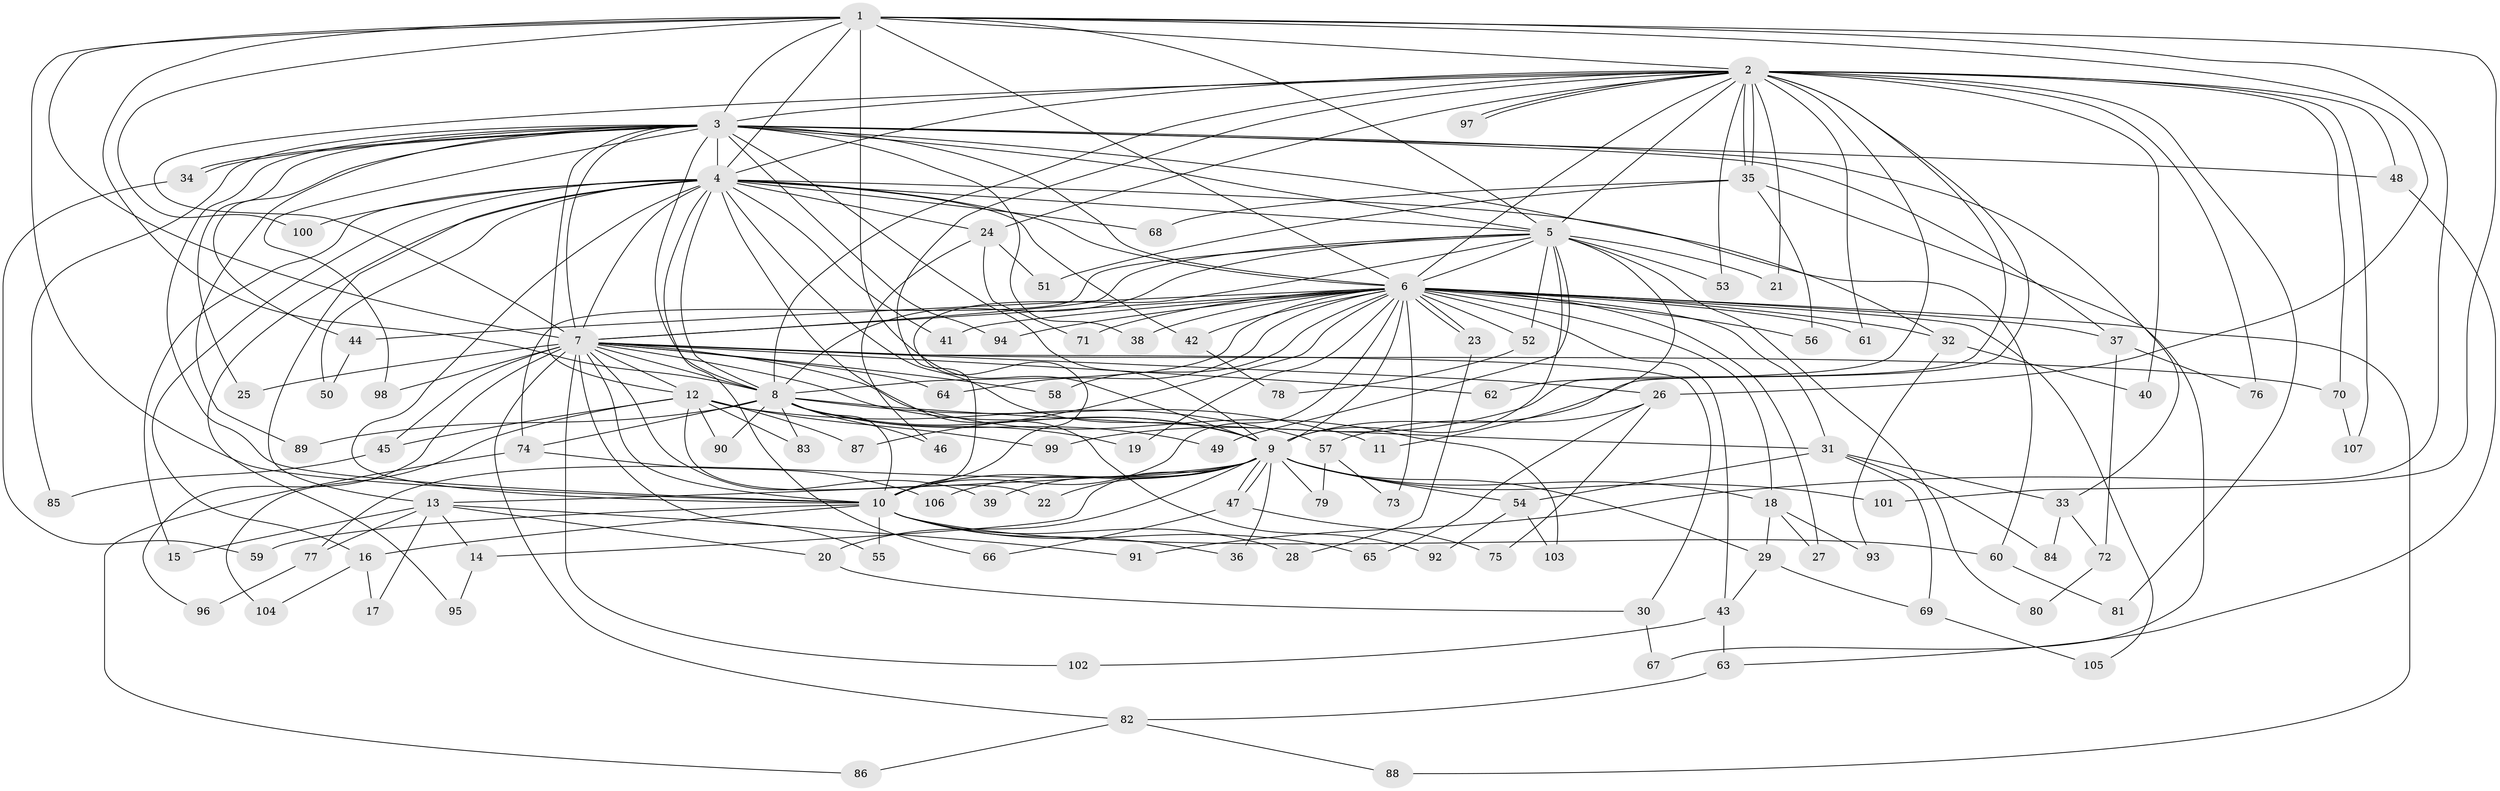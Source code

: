 // coarse degree distribution, {23: 0.023809523809523808, 1: 0.2619047619047619, 2: 0.5, 18: 0.023809523809523808, 9: 0.023809523809523808, 4: 0.07142857142857142, 17: 0.023809523809523808, 3: 0.023809523809523808, 10: 0.023809523809523808, 5: 0.023809523809523808}
// Generated by graph-tools (version 1.1) at 2025/49/03/04/25 21:49:01]
// undirected, 107 vertices, 239 edges
graph export_dot {
graph [start="1"]
  node [color=gray90,style=filled];
  1;
  2;
  3;
  4;
  5;
  6;
  7;
  8;
  9;
  10;
  11;
  12;
  13;
  14;
  15;
  16;
  17;
  18;
  19;
  20;
  21;
  22;
  23;
  24;
  25;
  26;
  27;
  28;
  29;
  30;
  31;
  32;
  33;
  34;
  35;
  36;
  37;
  38;
  39;
  40;
  41;
  42;
  43;
  44;
  45;
  46;
  47;
  48;
  49;
  50;
  51;
  52;
  53;
  54;
  55;
  56;
  57;
  58;
  59;
  60;
  61;
  62;
  63;
  64;
  65;
  66;
  67;
  68;
  69;
  70;
  71;
  72;
  73;
  74;
  75;
  76;
  77;
  78;
  79;
  80;
  81;
  82;
  83;
  84;
  85;
  86;
  87;
  88;
  89;
  90;
  91;
  92;
  93;
  94;
  95;
  96;
  97;
  98;
  99;
  100;
  101;
  102;
  103;
  104;
  105;
  106;
  107;
  1 -- 2;
  1 -- 3;
  1 -- 4;
  1 -- 5;
  1 -- 6;
  1 -- 7;
  1 -- 8;
  1 -- 9;
  1 -- 10;
  1 -- 26;
  1 -- 91;
  1 -- 100;
  1 -- 101;
  2 -- 3;
  2 -- 4;
  2 -- 5;
  2 -- 6;
  2 -- 7;
  2 -- 8;
  2 -- 9;
  2 -- 10;
  2 -- 21;
  2 -- 24;
  2 -- 35;
  2 -- 35;
  2 -- 40;
  2 -- 48;
  2 -- 53;
  2 -- 61;
  2 -- 62;
  2 -- 70;
  2 -- 76;
  2 -- 81;
  2 -- 97;
  2 -- 97;
  2 -- 99;
  2 -- 107;
  3 -- 4;
  3 -- 5;
  3 -- 6;
  3 -- 7;
  3 -- 8;
  3 -- 9;
  3 -- 10;
  3 -- 12;
  3 -- 25;
  3 -- 32;
  3 -- 33;
  3 -- 34;
  3 -- 34;
  3 -- 37;
  3 -- 38;
  3 -- 44;
  3 -- 48;
  3 -- 85;
  3 -- 89;
  3 -- 94;
  3 -- 98;
  4 -- 5;
  4 -- 6;
  4 -- 7;
  4 -- 8;
  4 -- 9;
  4 -- 10;
  4 -- 13;
  4 -- 15;
  4 -- 16;
  4 -- 24;
  4 -- 41;
  4 -- 42;
  4 -- 50;
  4 -- 60;
  4 -- 66;
  4 -- 68;
  4 -- 92;
  4 -- 95;
  4 -- 100;
  5 -- 6;
  5 -- 7;
  5 -- 8;
  5 -- 9;
  5 -- 10;
  5 -- 11;
  5 -- 21;
  5 -- 49;
  5 -- 52;
  5 -- 53;
  5 -- 74;
  5 -- 80;
  6 -- 7;
  6 -- 8;
  6 -- 9;
  6 -- 10;
  6 -- 18;
  6 -- 19;
  6 -- 23;
  6 -- 23;
  6 -- 27;
  6 -- 31;
  6 -- 32;
  6 -- 37;
  6 -- 38;
  6 -- 41;
  6 -- 42;
  6 -- 43;
  6 -- 44;
  6 -- 52;
  6 -- 56;
  6 -- 58;
  6 -- 61;
  6 -- 64;
  6 -- 71;
  6 -- 73;
  6 -- 87;
  6 -- 88;
  6 -- 94;
  6 -- 105;
  7 -- 8;
  7 -- 9;
  7 -- 10;
  7 -- 12;
  7 -- 25;
  7 -- 26;
  7 -- 30;
  7 -- 39;
  7 -- 45;
  7 -- 55;
  7 -- 58;
  7 -- 62;
  7 -- 64;
  7 -- 70;
  7 -- 82;
  7 -- 96;
  7 -- 98;
  7 -- 102;
  7 -- 103;
  8 -- 9;
  8 -- 10;
  8 -- 11;
  8 -- 19;
  8 -- 31;
  8 -- 46;
  8 -- 49;
  8 -- 74;
  8 -- 83;
  8 -- 89;
  8 -- 90;
  9 -- 10;
  9 -- 13;
  9 -- 14;
  9 -- 18;
  9 -- 20;
  9 -- 22;
  9 -- 29;
  9 -- 36;
  9 -- 39;
  9 -- 47;
  9 -- 47;
  9 -- 54;
  9 -- 77;
  9 -- 79;
  9 -- 101;
  9 -- 106;
  10 -- 16;
  10 -- 28;
  10 -- 36;
  10 -- 55;
  10 -- 59;
  10 -- 60;
  10 -- 65;
  12 -- 22;
  12 -- 45;
  12 -- 57;
  12 -- 83;
  12 -- 87;
  12 -- 90;
  12 -- 99;
  12 -- 104;
  13 -- 14;
  13 -- 15;
  13 -- 17;
  13 -- 20;
  13 -- 77;
  13 -- 91;
  14 -- 95;
  16 -- 17;
  16 -- 104;
  18 -- 27;
  18 -- 29;
  18 -- 93;
  20 -- 30;
  23 -- 28;
  24 -- 46;
  24 -- 51;
  24 -- 71;
  26 -- 57;
  26 -- 65;
  26 -- 75;
  29 -- 43;
  29 -- 69;
  30 -- 67;
  31 -- 33;
  31 -- 54;
  31 -- 69;
  31 -- 84;
  32 -- 40;
  32 -- 93;
  33 -- 72;
  33 -- 84;
  34 -- 59;
  35 -- 51;
  35 -- 56;
  35 -- 67;
  35 -- 68;
  37 -- 72;
  37 -- 76;
  42 -- 78;
  43 -- 63;
  43 -- 102;
  44 -- 50;
  45 -- 85;
  47 -- 66;
  47 -- 75;
  48 -- 63;
  52 -- 78;
  54 -- 92;
  54 -- 103;
  57 -- 73;
  57 -- 79;
  60 -- 81;
  63 -- 82;
  69 -- 105;
  70 -- 107;
  72 -- 80;
  74 -- 86;
  74 -- 106;
  77 -- 96;
  82 -- 86;
  82 -- 88;
}
